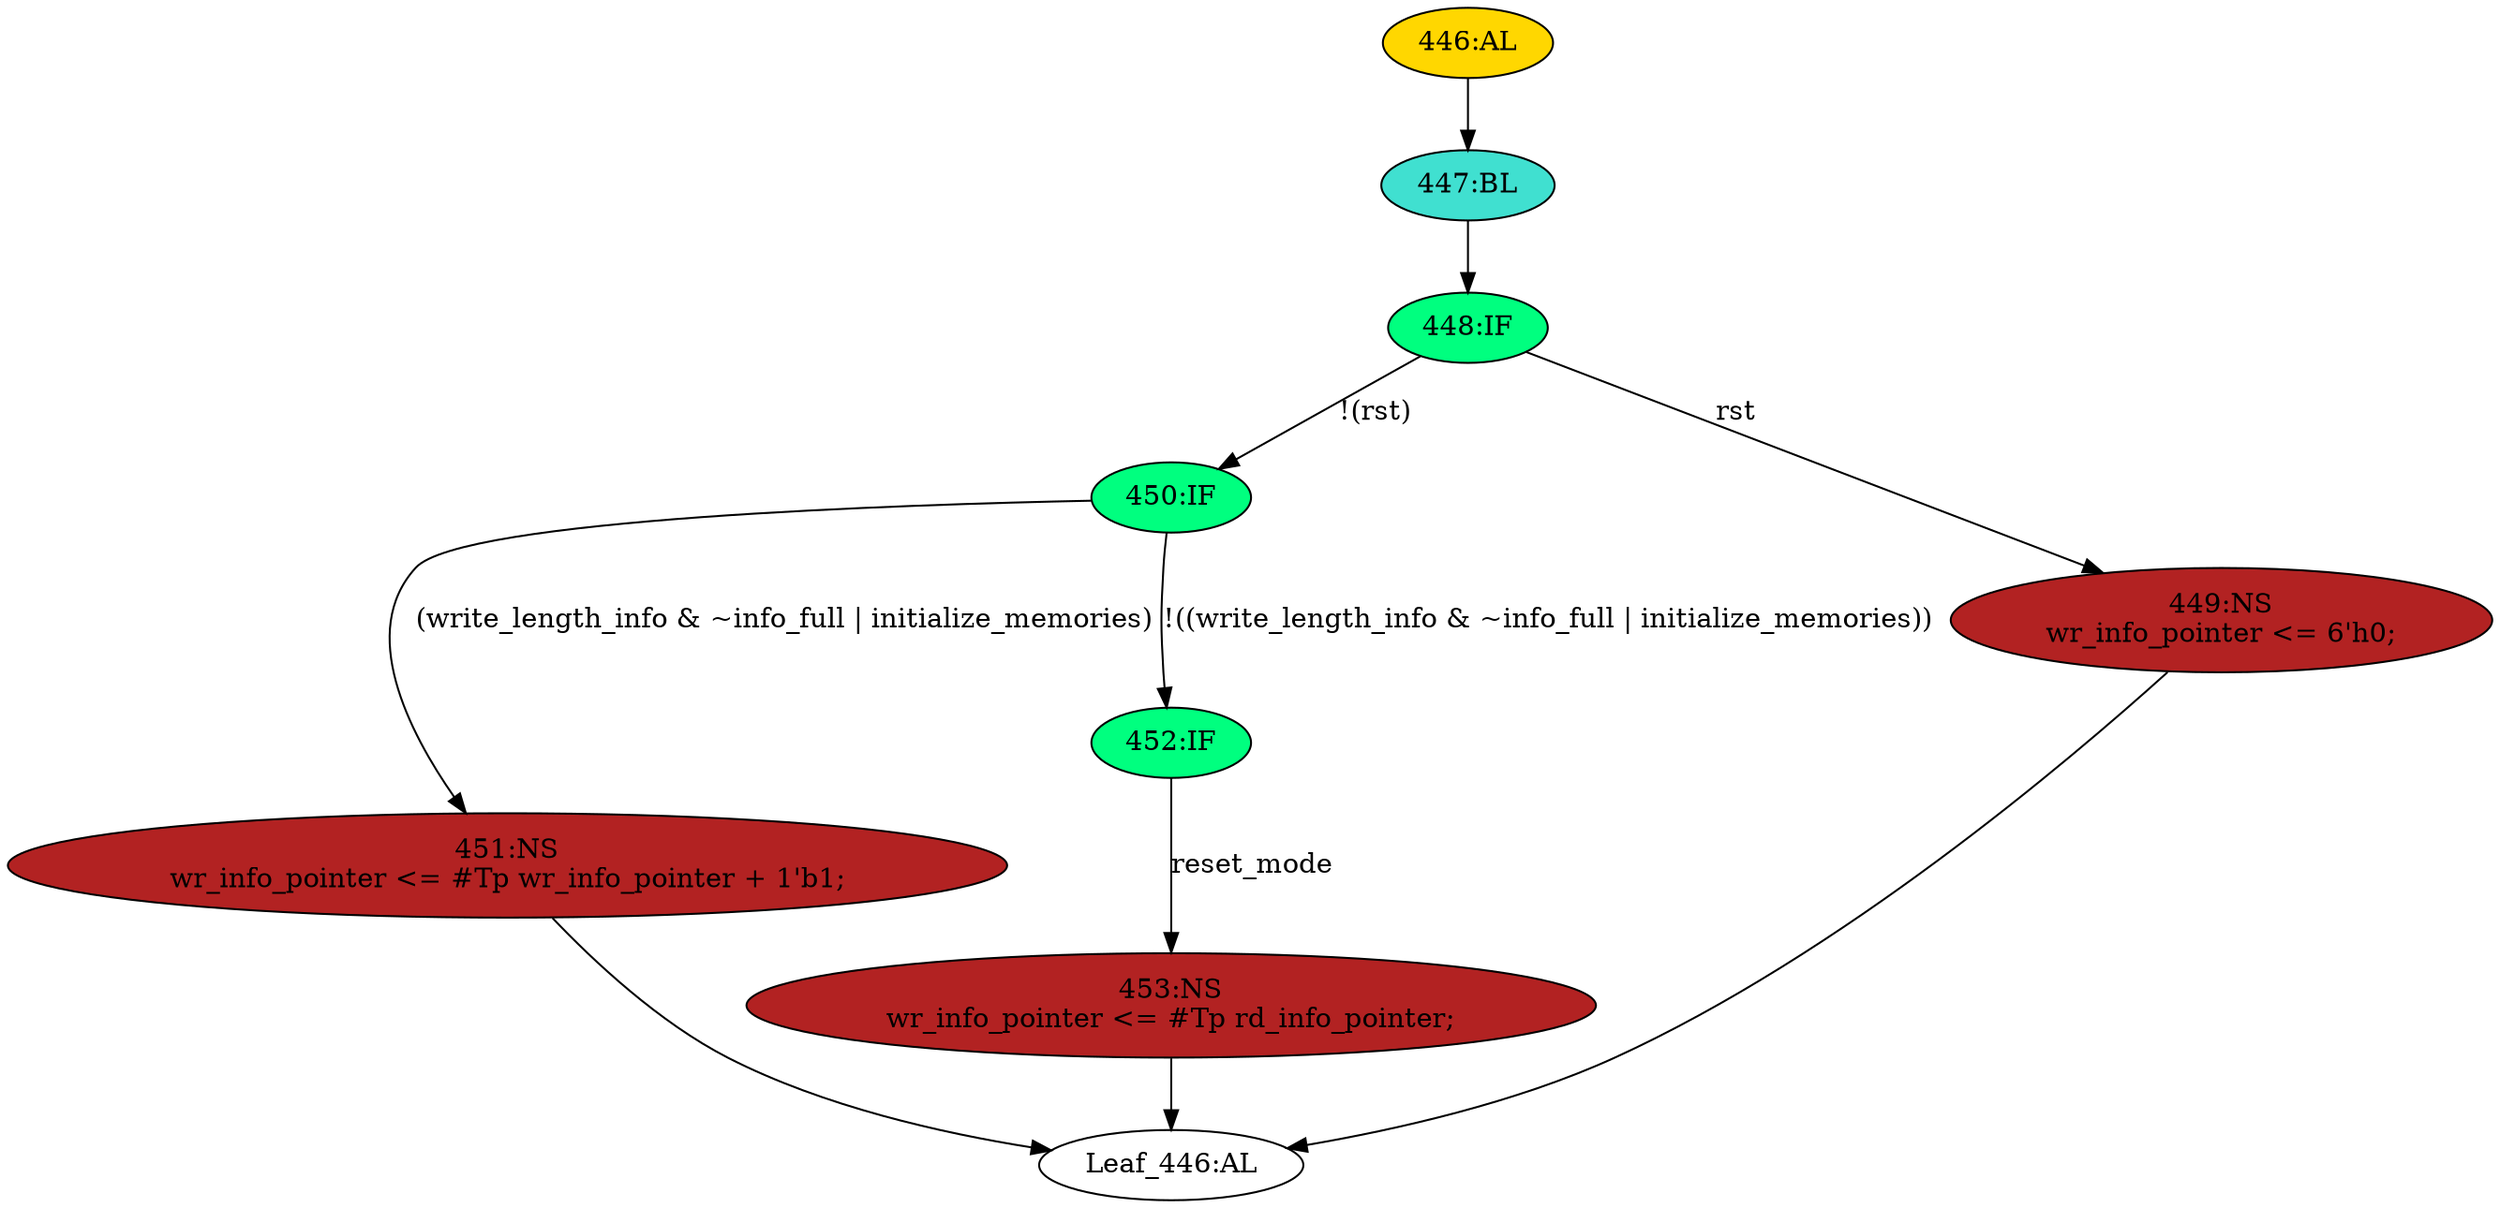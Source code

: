 strict digraph "" {
	node [label="\N"];
	"Leaf_446:AL"	 [def_var="['wr_info_pointer']",
		label="Leaf_446:AL"];
	"450:IF"	 [ast="<pyverilog.vparser.ast.IfStatement object at 0x7feea1c08e50>",
		fillcolor=springgreen,
		label="450:IF",
		statements="[]",
		style=filled,
		typ=IfStatement];
	"451:NS"	 [ast="<pyverilog.vparser.ast.NonblockingSubstitution object at 0x7feea1c0b490>",
		fillcolor=firebrick,
		label="451:NS
wr_info_pointer <= #Tp wr_info_pointer + 1'b1;",
		statements="[<pyverilog.vparser.ast.NonblockingSubstitution object at 0x7feea1c0b490>]",
		style=filled,
		typ=NonblockingSubstitution];
	"450:IF" -> "451:NS"	 [cond="['write_length_info', 'info_full', 'initialize_memories']",
		label="(write_length_info & ~info_full | initialize_memories)",
		lineno=450];
	"452:IF"	 [ast="<pyverilog.vparser.ast.IfStatement object at 0x7feea1c0b050>",
		fillcolor=springgreen,
		label="452:IF",
		statements="[]",
		style=filled,
		typ=IfStatement];
	"450:IF" -> "452:IF"	 [cond="['write_length_info', 'info_full', 'initialize_memories']",
		label="!((write_length_info & ~info_full | initialize_memories))",
		lineno=450];
	"453:NS"	 [ast="<pyverilog.vparser.ast.NonblockingSubstitution object at 0x7feea1c0b190>",
		fillcolor=firebrick,
		label="453:NS
wr_info_pointer <= #Tp rd_info_pointer;",
		statements="[<pyverilog.vparser.ast.NonblockingSubstitution object at 0x7feea1c0b190>]",
		style=filled,
		typ=NonblockingSubstitution];
	"453:NS" -> "Leaf_446:AL"	 [cond="[]",
		lineno=None];
	"451:NS" -> "Leaf_446:AL"	 [cond="[]",
		lineno=None];
	"448:IF"	 [ast="<pyverilog.vparser.ast.IfStatement object at 0x7feea1c0b990>",
		fillcolor=springgreen,
		label="448:IF",
		statements="[]",
		style=filled,
		typ=IfStatement];
	"448:IF" -> "450:IF"	 [cond="['rst']",
		label="!(rst)",
		lineno=448];
	"449:NS"	 [ast="<pyverilog.vparser.ast.NonblockingSubstitution object at 0x7feea1c0b9d0>",
		fillcolor=firebrick,
		label="449:NS
wr_info_pointer <= 6'h0;",
		statements="[<pyverilog.vparser.ast.NonblockingSubstitution object at 0x7feea1c0b9d0>]",
		style=filled,
		typ=NonblockingSubstitution];
	"448:IF" -> "449:NS"	 [cond="['rst']",
		label=rst,
		lineno=448];
	"446:AL"	 [ast="<pyverilog.vparser.ast.Always object at 0x7feea1c0bb50>",
		clk_sens=True,
		fillcolor=gold,
		label="446:AL",
		sens="['clk', 'rst']",
		statements="[]",
		style=filled,
		typ=Always,
		use_var="['rd_info_pointer', 'reset_mode', 'initialize_memories', 'wr_info_pointer', 'rst', 'info_full', 'write_length_info']"];
	"447:BL"	 [ast="<pyverilog.vparser.ast.Block object at 0x7feea1c0bcd0>",
		fillcolor=turquoise,
		label="447:BL",
		statements="[]",
		style=filled,
		typ=Block];
	"446:AL" -> "447:BL"	 [cond="[]",
		lineno=None];
	"449:NS" -> "Leaf_446:AL"	 [cond="[]",
		lineno=None];
	"452:IF" -> "453:NS"	 [cond="['reset_mode']",
		label=reset_mode,
		lineno=452];
	"447:BL" -> "448:IF"	 [cond="[]",
		lineno=None];
}
